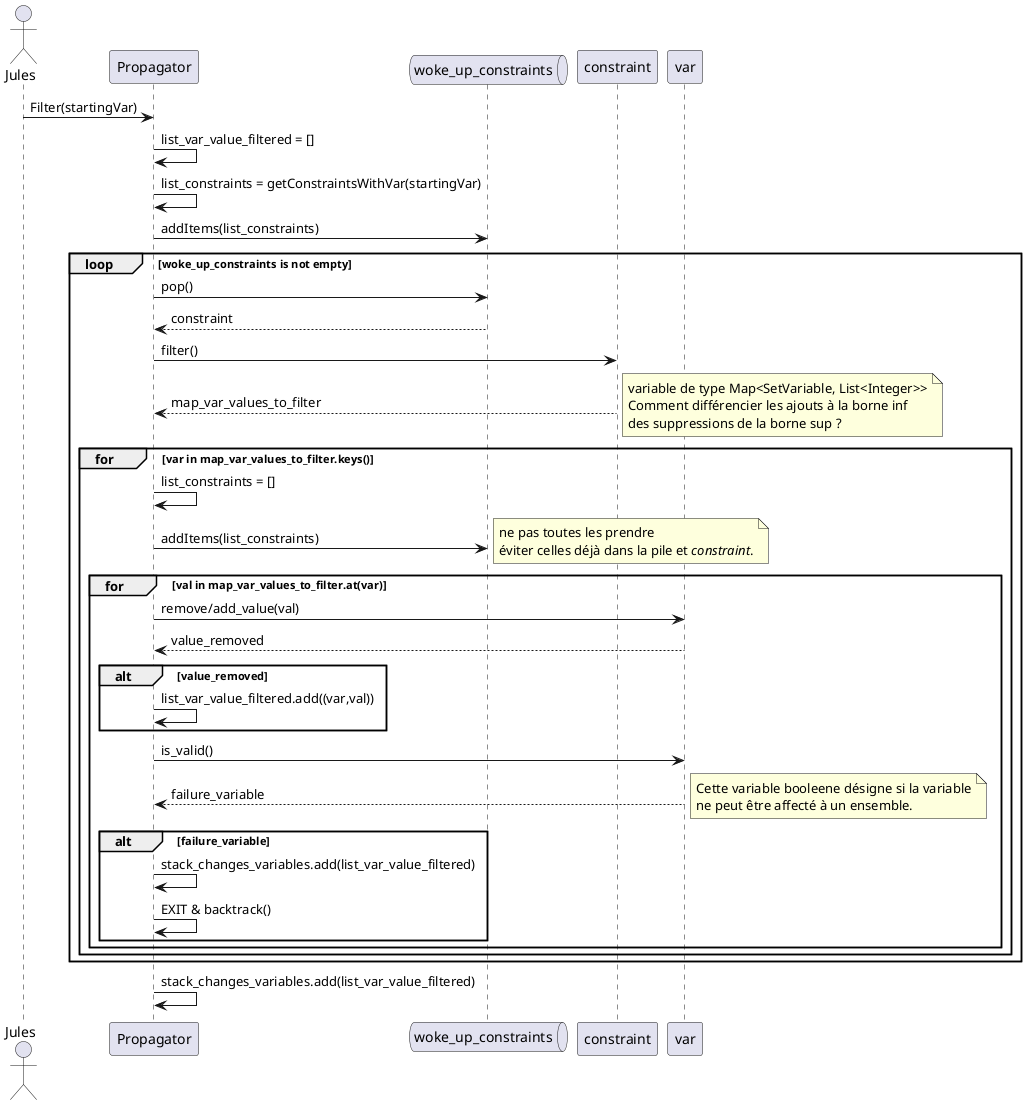 @startuml filter_sequence
actor Jules
participant Propagator
queue woke_up_constraints

participant constraint
participant var

Jules -> Propagator : Filter(startingVar)
Propagator -> Propagator : list_var_value_filtered = []
Propagator -> Propagator : list_constraints = getConstraintsWithVar(startingVar)
Propagator -> woke_up_constraints : addItems(list_constraints)
loop woke_up_constraints is not empty
    Propagator -> woke_up_constraints : pop()
    return constraint
    Propagator -> constraint : filter()
    return map_var_values_to_filter
    note right
        variable de type Map<SetVariable, List<Integer>>
        Comment différencier les ajouts à la borne inf
        des suppressions de la borne sup ?
    end note
    group for [var in map_var_values_to_filter.keys()]
        Propagator -> Propagator : list_constraints = []
        Propagator -> woke_up_constraints : addItems(list_constraints)
        note right
            ne pas toutes les prendre
            éviter celles déjà dans la pile et <i>constraint</i>.
        end note
        group for [val in map_var_values_to_filter.at(var)]
            Propagator -> var : remove/add_value(val)
            return value_removed
            alt value_removed
                Propagator -> Propagator : list_var_value_filtered.add((var,val))
            end

            Propagator -> var : is_valid()
            return failure_variable
            note right
                Cette variable booleene désigne si la variable
                ne peut être affecté à un ensemble.
            end note
            alt failure_variable
                Propagator -> Propagator : stack_changes_variables.add(list_var_value_filtered)
                Propagator -> Propagator : EXIT & backtrack()
            end

        end
    end
end
Propagator -> Propagator : stack_changes_variables.add(list_var_value_filtered)
@enduml